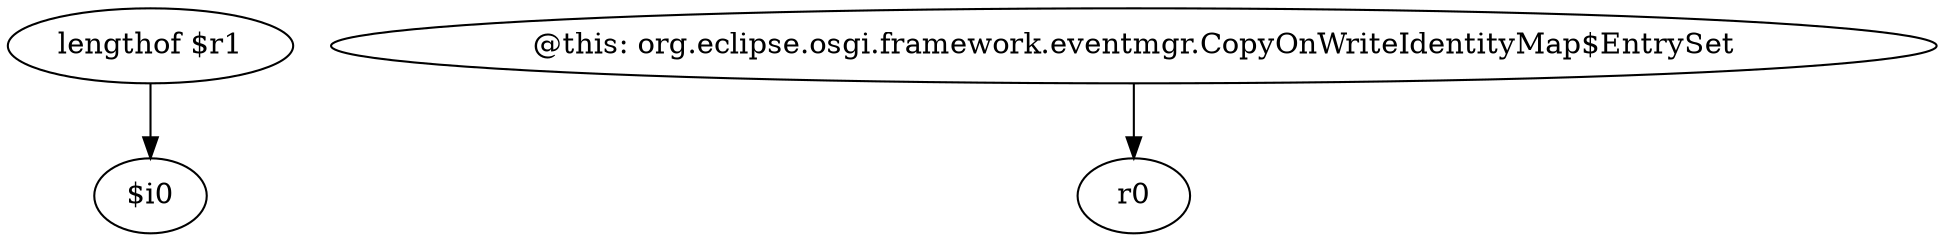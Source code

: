 digraph g {
0[label="lengthof $r1"]
1[label="$i0"]
0->1[label=""]
2[label="@this: org.eclipse.osgi.framework.eventmgr.CopyOnWriteIdentityMap$EntrySet"]
3[label="r0"]
2->3[label=""]
}